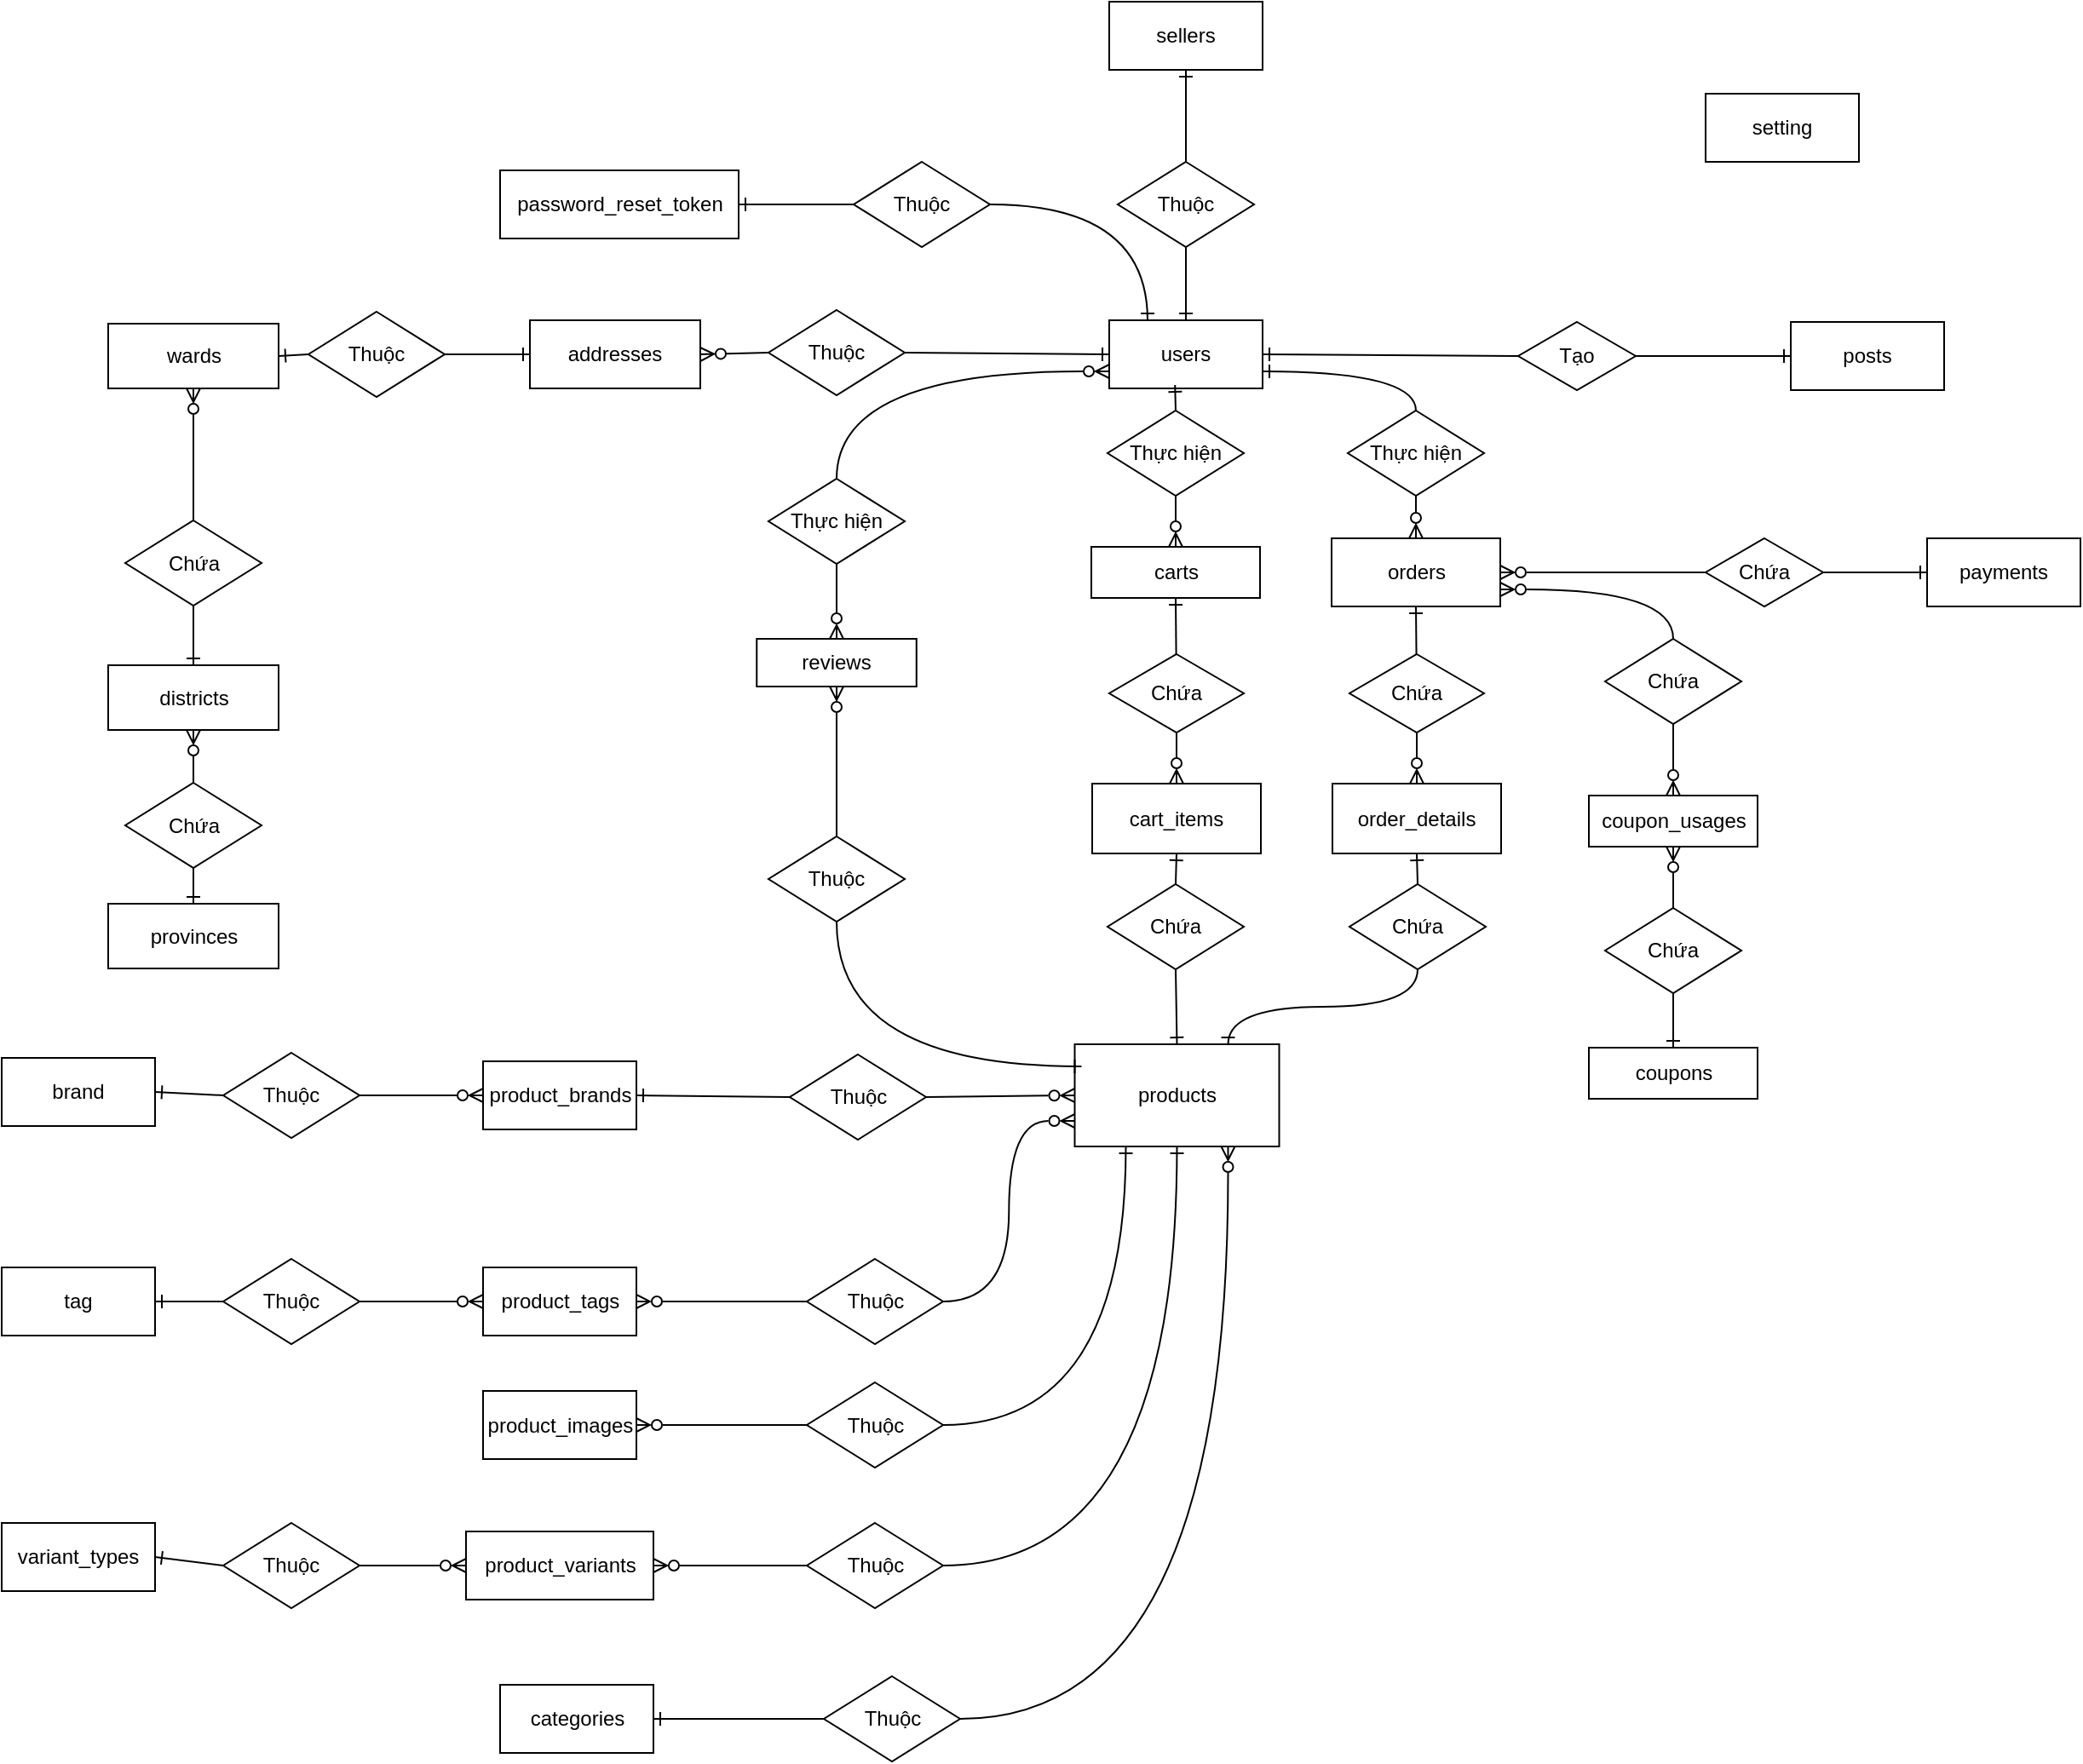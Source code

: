 <mxfile version="21.6.8" type="device">
  <diagram name="Page-1" id="sMv2Bv-ZdCcoCGWd_OTI">
    <mxGraphModel dx="3440" dy="2635" grid="1" gridSize="10" guides="1" tooltips="1" connect="1" arrows="1" fold="1" page="1" pageScale="1" pageWidth="850" pageHeight="1100" math="0" shadow="0">
      <root>
        <mxCell id="0" />
        <mxCell id="1" parent="0" />
        <mxCell id="HWGc2xB6uQ4n-9cyTONL-1" value="addresses" style="rounded=0;whiteSpace=wrap;html=1;" vertex="1" parent="1">
          <mxGeometry x="-460" y="-363" width="100" height="40" as="geometry" />
        </mxCell>
        <mxCell id="HWGc2xB6uQ4n-9cyTONL-2" value="users" style="rounded=0;whiteSpace=wrap;html=1;" vertex="1" parent="1">
          <mxGeometry x="-120" y="-363" width="90" height="40" as="geometry" />
        </mxCell>
        <mxCell id="HWGc2xB6uQ4n-9cyTONL-3" value="wards" style="rounded=0;whiteSpace=wrap;html=1;" vertex="1" parent="1">
          <mxGeometry x="-707.5" y="-361" width="100" height="38" as="geometry" />
        </mxCell>
        <mxCell id="HWGc2xB6uQ4n-9cyTONL-4" value="Thuộc" style="rhombus;whiteSpace=wrap;html=1;" vertex="1" parent="1">
          <mxGeometry x="-320" y="-369" width="80" height="50" as="geometry" />
        </mxCell>
        <mxCell id="HWGc2xB6uQ4n-9cyTONL-5" value="" style="fontSize=12;html=1;endArrow=none;rounded=0;exitX=0;exitY=0.5;exitDx=0;exitDy=0;entryX=1;entryY=0.5;entryDx=0;entryDy=0;endFill=0;startArrow=ERone;startFill=0;" edge="1" parent="1" source="HWGc2xB6uQ4n-9cyTONL-2" target="HWGc2xB6uQ4n-9cyTONL-4">
          <mxGeometry width="100" height="100" relative="1" as="geometry">
            <mxPoint x="-150" y="-410.0" as="sourcePoint" />
            <mxPoint x="-220" y="-410.0" as="targetPoint" />
          </mxGeometry>
        </mxCell>
        <mxCell id="HWGc2xB6uQ4n-9cyTONL-6" value="" style="fontSize=12;html=1;endArrow=none;rounded=0;exitX=1;exitY=0.5;exitDx=0;exitDy=0;entryX=0;entryY=0.5;entryDx=0;entryDy=0;endFill=0;startArrow=ERzeroToMany;startFill=0;" edge="1" parent="1" source="HWGc2xB6uQ4n-9cyTONL-1" target="HWGc2xB6uQ4n-9cyTONL-4">
          <mxGeometry width="100" height="100" relative="1" as="geometry">
            <mxPoint x="-320" y="-300" as="sourcePoint" />
            <mxPoint x="-440" y="-300" as="targetPoint" />
          </mxGeometry>
        </mxCell>
        <mxCell id="HWGc2xB6uQ4n-9cyTONL-7" value="Thuộc" style="rhombus;whiteSpace=wrap;html=1;" vertex="1" parent="1">
          <mxGeometry x="-590" y="-368" width="80" height="50" as="geometry" />
        </mxCell>
        <mxCell id="HWGc2xB6uQ4n-9cyTONL-8" value="" style="fontSize=12;html=1;endArrow=none;rounded=0;exitX=0;exitY=0.5;exitDx=0;exitDy=0;entryX=1;entryY=0.5;entryDx=0;entryDy=0;endFill=0;startArrow=ERone;startFill=0;" edge="1" parent="1" source="HWGc2xB6uQ4n-9cyTONL-1" target="HWGc2xB6uQ4n-9cyTONL-7">
          <mxGeometry width="100" height="100" relative="1" as="geometry">
            <mxPoint x="-520" y="-430" as="sourcePoint" />
            <mxPoint x="-640" y="-430" as="targetPoint" />
          </mxGeometry>
        </mxCell>
        <mxCell id="HWGc2xB6uQ4n-9cyTONL-9" value="" style="fontSize=12;html=1;endArrow=none;rounded=0;exitX=1;exitY=0.5;exitDx=0;exitDy=0;entryX=0;entryY=0.5;entryDx=0;entryDy=0;endFill=0;startArrow=ERone;startFill=0;" edge="1" parent="1" source="HWGc2xB6uQ4n-9cyTONL-3" target="HWGc2xB6uQ4n-9cyTONL-7">
          <mxGeometry width="100" height="100" relative="1" as="geometry">
            <mxPoint x="-645" y="-420.61" as="sourcePoint" />
            <mxPoint x="-695" y="-420.61" as="targetPoint" />
          </mxGeometry>
        </mxCell>
        <mxCell id="HWGc2xB6uQ4n-9cyTONL-10" value="sellers" style="rounded=0;whiteSpace=wrap;html=1;" vertex="1" parent="1">
          <mxGeometry x="-120" y="-550" width="90" height="40" as="geometry" />
        </mxCell>
        <mxCell id="HWGc2xB6uQ4n-9cyTONL-11" value="Thuộc" style="rhombus;whiteSpace=wrap;html=1;" vertex="1" parent="1">
          <mxGeometry x="-115" y="-456" width="80" height="50" as="geometry" />
        </mxCell>
        <mxCell id="HWGc2xB6uQ4n-9cyTONL-12" value="" style="fontSize=12;html=1;endArrow=none;rounded=0;exitX=0.5;exitY=0;exitDx=0;exitDy=0;entryX=0.5;entryY=1;entryDx=0;entryDy=0;endFill=0;startArrow=ERone;startFill=0;" edge="1" parent="1" source="HWGc2xB6uQ4n-9cyTONL-2" target="HWGc2xB6uQ4n-9cyTONL-11">
          <mxGeometry width="100" height="100" relative="1" as="geometry">
            <mxPoint x="170" y="-465" as="sourcePoint" />
            <mxPoint x="50" y="-465" as="targetPoint" />
            <Array as="points">
              <mxPoint x="-75" y="-400" />
            </Array>
          </mxGeometry>
        </mxCell>
        <mxCell id="HWGc2xB6uQ4n-9cyTONL-13" value="" style="fontSize=12;html=1;endArrow=none;rounded=0;exitX=0.5;exitY=1;exitDx=0;exitDy=0;entryX=0.5;entryY=0;entryDx=0;entryDy=0;endFill=0;startArrow=ERone;startFill=0;" edge="1" parent="1" source="HWGc2xB6uQ4n-9cyTONL-10" target="HWGc2xB6uQ4n-9cyTONL-11">
          <mxGeometry width="100" height="100" relative="1" as="geometry">
            <mxPoint x="60" y="-470" as="sourcePoint" />
            <mxPoint x="60" y="-540" as="targetPoint" />
            <Array as="points" />
          </mxGeometry>
        </mxCell>
        <mxCell id="HWGc2xB6uQ4n-9cyTONL-14" value="reviews" style="rounded=0;whiteSpace=wrap;html=1;" vertex="1" parent="1">
          <mxGeometry x="-326.87" y="-176" width="93.75" height="28" as="geometry" />
        </mxCell>
        <mxCell id="HWGc2xB6uQ4n-9cyTONL-15" value="products" style="rounded=0;whiteSpace=wrap;html=1;" vertex="1" parent="1">
          <mxGeometry x="-140.25" y="62" width="120" height="60" as="geometry" />
        </mxCell>
        <mxCell id="HWGc2xB6uQ4n-9cyTONL-16" value="product_brands" style="rounded=0;whiteSpace=wrap;html=1;" vertex="1" parent="1">
          <mxGeometry x="-487.5" y="72" width="90" height="40" as="geometry" />
        </mxCell>
        <mxCell id="HWGc2xB6uQ4n-9cyTONL-17" value="districts" style="rounded=0;whiteSpace=wrap;html=1;" vertex="1" parent="1">
          <mxGeometry x="-707.5" y="-160.5" width="100" height="38" as="geometry" />
        </mxCell>
        <mxCell id="HWGc2xB6uQ4n-9cyTONL-18" value="Chứa" style="rhombus;whiteSpace=wrap;html=1;" vertex="1" parent="1">
          <mxGeometry x="-697.5" y="-245.5" width="80" height="50" as="geometry" />
        </mxCell>
        <mxCell id="HWGc2xB6uQ4n-9cyTONL-19" value="" style="fontSize=12;html=1;endArrow=none;rounded=0;exitX=0.5;exitY=0;exitDx=0;exitDy=0;entryX=0.5;entryY=1;entryDx=0;entryDy=0;endFill=0;startArrow=ERone;startFill=0;" edge="1" parent="1" source="HWGc2xB6uQ4n-9cyTONL-17" target="HWGc2xB6uQ4n-9cyTONL-18">
          <mxGeometry width="100" height="100" relative="1" as="geometry">
            <mxPoint x="-1167.5" y="-275.5" as="sourcePoint" />
            <mxPoint x="-1127.5" y="-274.5" as="targetPoint" />
          </mxGeometry>
        </mxCell>
        <mxCell id="HWGc2xB6uQ4n-9cyTONL-20" value="" style="fontSize=12;html=1;endArrow=none;rounded=0;exitX=0.5;exitY=1;exitDx=0;exitDy=0;entryX=0.5;entryY=0;entryDx=0;entryDy=0;endFill=0;startArrow=ERzeroToMany;startFill=0;" edge="1" parent="1" source="HWGc2xB6uQ4n-9cyTONL-3" target="HWGc2xB6uQ4n-9cyTONL-18">
          <mxGeometry width="100" height="100" relative="1" as="geometry">
            <mxPoint x="-667.5" y="-267.5" as="sourcePoint" />
            <mxPoint x="-967.5" y="-445.5" as="targetPoint" />
          </mxGeometry>
        </mxCell>
        <mxCell id="HWGc2xB6uQ4n-9cyTONL-21" value="provinces" style="rounded=0;whiteSpace=wrap;html=1;" vertex="1" parent="1">
          <mxGeometry x="-707.5" y="-20.5" width="100" height="38" as="geometry" />
        </mxCell>
        <mxCell id="HWGc2xB6uQ4n-9cyTONL-22" value="Chứa" style="rhombus;whiteSpace=wrap;html=1;" vertex="1" parent="1">
          <mxGeometry x="-697.5" y="-91.5" width="80" height="50" as="geometry" />
        </mxCell>
        <mxCell id="HWGc2xB6uQ4n-9cyTONL-23" value="" style="fontSize=12;html=1;endArrow=none;rounded=0;exitX=0.5;exitY=0;exitDx=0;exitDy=0;entryX=0.5;entryY=1;entryDx=0;entryDy=0;endFill=0;startArrow=ERone;startFill=0;" edge="1" parent="1" source="HWGc2xB6uQ4n-9cyTONL-21" target="HWGc2xB6uQ4n-9cyTONL-22">
          <mxGeometry width="100" height="100" relative="1" as="geometry">
            <mxPoint x="-1447.5" y="-276.5" as="sourcePoint" />
            <mxPoint x="-1407.5" y="-275.5" as="targetPoint" />
          </mxGeometry>
        </mxCell>
        <mxCell id="HWGc2xB6uQ4n-9cyTONL-24" value="" style="fontSize=12;html=1;endArrow=none;rounded=0;exitX=0.5;exitY=1;exitDx=0;exitDy=0;entryX=0.5;entryY=0;entryDx=0;entryDy=0;endFill=0;startArrow=ERzeroToMany;startFill=0;" edge="1" parent="1" source="HWGc2xB6uQ4n-9cyTONL-17" target="HWGc2xB6uQ4n-9cyTONL-22">
          <mxGeometry width="100" height="100" relative="1" as="geometry">
            <mxPoint x="-1297.5" y="-310.78" as="sourcePoint" />
            <mxPoint x="-1357.5" y="-310.78" as="targetPoint" />
          </mxGeometry>
        </mxCell>
        <mxCell id="HWGc2xB6uQ4n-9cyTONL-25" value="product_tags" style="rounded=0;whiteSpace=wrap;html=1;" vertex="1" parent="1">
          <mxGeometry x="-487.5" y="193" width="90" height="40" as="geometry" />
        </mxCell>
        <mxCell id="HWGc2xB6uQ4n-9cyTONL-26" value="Thuộc" style="rhombus;whiteSpace=wrap;html=1;" vertex="1" parent="1">
          <mxGeometry x="-307.5" y="68" width="80" height="50" as="geometry" />
        </mxCell>
        <mxCell id="HWGc2xB6uQ4n-9cyTONL-27" value="" style="fontSize=12;html=1;endArrow=none;rounded=0;exitX=0;exitY=0.5;exitDx=0;exitDy=0;entryX=1;entryY=0.5;entryDx=0;entryDy=0;endFill=0;startArrow=ERzeroToMany;startFill=0;" edge="1" parent="1" source="HWGc2xB6uQ4n-9cyTONL-15" target="HWGc2xB6uQ4n-9cyTONL-26">
          <mxGeometry width="100" height="100" relative="1" as="geometry">
            <mxPoint x="-327.5" y="-27" as="sourcePoint" />
            <mxPoint x="-167.5" y="-27" as="targetPoint" />
          </mxGeometry>
        </mxCell>
        <mxCell id="HWGc2xB6uQ4n-9cyTONL-28" value="" style="fontSize=12;html=1;endArrow=none;rounded=0;exitX=1;exitY=0.5;exitDx=0;exitDy=0;entryX=0;entryY=0.5;entryDx=0;entryDy=0;endFill=0;startArrow=ERone;startFill=0;" edge="1" parent="1" source="HWGc2xB6uQ4n-9cyTONL-16" target="HWGc2xB6uQ4n-9cyTONL-26">
          <mxGeometry width="100" height="100" relative="1" as="geometry">
            <mxPoint x="-287.5" y="-17" as="sourcePoint" />
            <mxPoint x="-407.5" y="-17" as="targetPoint" />
          </mxGeometry>
        </mxCell>
        <mxCell id="HWGc2xB6uQ4n-9cyTONL-29" value="Thuộc" style="rhombus;whiteSpace=wrap;html=1;" vertex="1" parent="1">
          <mxGeometry x="-297.5" y="188" width="80" height="50" as="geometry" />
        </mxCell>
        <mxCell id="HWGc2xB6uQ4n-9cyTONL-30" value="" style="fontSize=12;html=1;endArrow=none;rounded=0;exitX=1;exitY=0.5;exitDx=0;exitDy=0;endFill=0;startArrow=ERzeroToMany;startFill=0;entryX=0;entryY=0.5;entryDx=0;entryDy=0;" edge="1" parent="1" source="HWGc2xB6uQ4n-9cyTONL-25" target="HWGc2xB6uQ4n-9cyTONL-29">
          <mxGeometry width="100" height="100" relative="1" as="geometry">
            <mxPoint x="-127.5" y="193" as="sourcePoint" />
            <mxPoint x="-307.5" y="213" as="targetPoint" />
          </mxGeometry>
        </mxCell>
        <mxCell id="HWGc2xB6uQ4n-9cyTONL-31" value="product_images" style="rounded=0;whiteSpace=wrap;html=1;" vertex="1" parent="1">
          <mxGeometry x="-487.5" y="265.5" width="90" height="40" as="geometry" />
        </mxCell>
        <mxCell id="HWGc2xB6uQ4n-9cyTONL-32" value="Thuộc" style="rhombus;whiteSpace=wrap;html=1;" vertex="1" parent="1">
          <mxGeometry x="-297.5" y="260.5" width="80" height="50" as="geometry" />
        </mxCell>
        <mxCell id="HWGc2xB6uQ4n-9cyTONL-33" value="" style="fontSize=12;html=1;endArrow=none;rounded=0;exitX=1;exitY=0.5;exitDx=0;exitDy=0;endFill=0;startArrow=ERzeroToMany;startFill=0;entryX=0;entryY=0.5;entryDx=0;entryDy=0;" edge="1" parent="1" source="HWGc2xB6uQ4n-9cyTONL-31" target="HWGc2xB6uQ4n-9cyTONL-32">
          <mxGeometry width="100" height="100" relative="1" as="geometry">
            <mxPoint x="-127.5" y="265.5" as="sourcePoint" />
            <mxPoint x="-307.5" y="285.5" as="targetPoint" />
          </mxGeometry>
        </mxCell>
        <mxCell id="HWGc2xB6uQ4n-9cyTONL-34" value="" style="fontSize=12;html=1;endArrow=none;rounded=0;exitX=0.25;exitY=1;exitDx=0;exitDy=0;entryX=1;entryY=0.5;entryDx=0;entryDy=0;endFill=0;startArrow=ERone;startFill=0;edgeStyle=orthogonalEdgeStyle;curved=1;" edge="1" parent="1" source="HWGc2xB6uQ4n-9cyTONL-15" target="HWGc2xB6uQ4n-9cyTONL-32">
          <mxGeometry width="100" height="100" relative="1" as="geometry">
            <mxPoint x="-37.5" y="243" as="sourcePoint" />
            <mxPoint x="-157.5" y="243" as="targetPoint" />
          </mxGeometry>
        </mxCell>
        <mxCell id="HWGc2xB6uQ4n-9cyTONL-35" value="brand" style="rounded=0;whiteSpace=wrap;html=1;" vertex="1" parent="1">
          <mxGeometry x="-770" y="70" width="90" height="40" as="geometry" />
        </mxCell>
        <mxCell id="HWGc2xB6uQ4n-9cyTONL-36" value="Thuộc" style="rhombus;whiteSpace=wrap;html=1;" vertex="1" parent="1">
          <mxGeometry x="-640" y="67" width="80" height="50" as="geometry" />
        </mxCell>
        <mxCell id="HWGc2xB6uQ4n-9cyTONL-37" value="" style="fontSize=12;html=1;endArrow=none;rounded=0;exitX=1;exitY=0.5;exitDx=0;exitDy=0;entryX=0;entryY=0.5;entryDx=0;entryDy=0;endFill=0;startArrow=ERone;startFill=0;" edge="1" parent="1" source="HWGc2xB6uQ4n-9cyTONL-35" target="HWGc2xB6uQ4n-9cyTONL-36">
          <mxGeometry width="100" height="100" relative="1" as="geometry">
            <mxPoint x="-737.5" y="-12" as="sourcePoint" />
            <mxPoint x="-857.5" y="-12" as="targetPoint" />
          </mxGeometry>
        </mxCell>
        <mxCell id="HWGc2xB6uQ4n-9cyTONL-38" value="" style="fontSize=12;html=1;endArrow=none;rounded=0;exitX=0;exitY=0.5;exitDx=0;exitDy=0;entryX=1;entryY=0.5;entryDx=0;entryDy=0;endFill=0;startArrow=ERzeroToMany;startFill=0;" edge="1" parent="1" source="HWGc2xB6uQ4n-9cyTONL-16" target="HWGc2xB6uQ4n-9cyTONL-36">
          <mxGeometry width="100" height="100" relative="1" as="geometry">
            <mxPoint x="-687.5" y="-27" as="sourcePoint" />
            <mxPoint x="-527.5" y="-27" as="targetPoint" />
          </mxGeometry>
        </mxCell>
        <mxCell id="HWGc2xB6uQ4n-9cyTONL-39" value="tag" style="rounded=0;whiteSpace=wrap;html=1;" vertex="1" parent="1">
          <mxGeometry x="-770" y="193" width="90" height="40" as="geometry" />
        </mxCell>
        <mxCell id="HWGc2xB6uQ4n-9cyTONL-40" value="Thuộc" style="rhombus;whiteSpace=wrap;html=1;" vertex="1" parent="1">
          <mxGeometry x="-640" y="188" width="80" height="50" as="geometry" />
        </mxCell>
        <mxCell id="HWGc2xB6uQ4n-9cyTONL-41" value="" style="fontSize=12;html=1;endArrow=none;rounded=0;exitX=1;exitY=0.5;exitDx=0;exitDy=0;entryX=0;entryY=0.5;entryDx=0;entryDy=0;endFill=0;startArrow=ERone;startFill=0;" edge="1" parent="1" source="HWGc2xB6uQ4n-9cyTONL-39" target="HWGc2xB6uQ4n-9cyTONL-40">
          <mxGeometry width="100" height="100" relative="1" as="geometry">
            <mxPoint x="-747.5" y="109" as="sourcePoint" />
            <mxPoint x="-867.5" y="109" as="targetPoint" />
          </mxGeometry>
        </mxCell>
        <mxCell id="HWGc2xB6uQ4n-9cyTONL-42" value="" style="fontSize=12;html=1;endArrow=none;rounded=0;exitX=0;exitY=0.5;exitDx=0;exitDy=0;entryX=1;entryY=0.5;entryDx=0;entryDy=0;endFill=0;startArrow=ERzeroToMany;startFill=0;" edge="1" parent="1" source="HWGc2xB6uQ4n-9cyTONL-25" target="HWGc2xB6uQ4n-9cyTONL-40">
          <mxGeometry width="100" height="100" relative="1" as="geometry">
            <mxPoint x="-497.5" y="213" as="sourcePoint" />
            <mxPoint x="-537.5" y="94" as="targetPoint" />
          </mxGeometry>
        </mxCell>
        <mxCell id="HWGc2xB6uQ4n-9cyTONL-43" value="product_variants" style="rounded=0;whiteSpace=wrap;html=1;" vertex="1" parent="1">
          <mxGeometry x="-497.5" y="348" width="110" height="40" as="geometry" />
        </mxCell>
        <mxCell id="HWGc2xB6uQ4n-9cyTONL-44" value="Thuộc" style="rhombus;whiteSpace=wrap;html=1;" vertex="1" parent="1">
          <mxGeometry x="-297.5" y="343" width="80" height="50" as="geometry" />
        </mxCell>
        <mxCell id="HWGc2xB6uQ4n-9cyTONL-45" value="" style="fontSize=12;html=1;endArrow=none;rounded=0;exitX=1;exitY=0.5;exitDx=0;exitDy=0;endFill=0;startArrow=ERzeroToMany;startFill=0;entryX=0;entryY=0.5;entryDx=0;entryDy=0;" edge="1" parent="1" source="HWGc2xB6uQ4n-9cyTONL-43" target="HWGc2xB6uQ4n-9cyTONL-44">
          <mxGeometry width="100" height="100" relative="1" as="geometry">
            <mxPoint x="-127.5" y="348" as="sourcePoint" />
            <mxPoint x="-307.5" y="368" as="targetPoint" />
          </mxGeometry>
        </mxCell>
        <mxCell id="HWGc2xB6uQ4n-9cyTONL-46" value="" style="fontSize=12;html=1;endArrow=none;rounded=0;exitX=0.5;exitY=1;exitDx=0;exitDy=0;entryX=1;entryY=0.5;entryDx=0;entryDy=0;endFill=0;startArrow=ERone;startFill=0;edgeStyle=orthogonalEdgeStyle;curved=1;" edge="1" parent="1" source="HWGc2xB6uQ4n-9cyTONL-15" target="HWGc2xB6uQ4n-9cyTONL-44">
          <mxGeometry width="100" height="100" relative="1" as="geometry">
            <mxPoint x="-29.5" y="188" as="sourcePoint" />
            <mxPoint x="-187.5" y="361" as="targetPoint" />
          </mxGeometry>
        </mxCell>
        <mxCell id="HWGc2xB6uQ4n-9cyTONL-47" value="variant_types" style="rounded=0;whiteSpace=wrap;html=1;" vertex="1" parent="1">
          <mxGeometry x="-770" y="343" width="90" height="40" as="geometry" />
        </mxCell>
        <mxCell id="HWGc2xB6uQ4n-9cyTONL-48" value="" style="fontSize=12;html=1;endArrow=none;rounded=0;exitX=1;exitY=0.5;exitDx=0;exitDy=0;entryX=0;entryY=0.5;entryDx=0;entryDy=0;endFill=0;startArrow=ERone;startFill=0;" edge="1" parent="1" source="HWGc2xB6uQ4n-9cyTONL-47" target="HWGc2xB6uQ4n-9cyTONL-50">
          <mxGeometry width="100" height="100" relative="1" as="geometry">
            <mxPoint x="-797.5" y="274" as="sourcePoint" />
            <mxPoint x="-917.5" y="274" as="targetPoint" />
          </mxGeometry>
        </mxCell>
        <mxCell id="HWGc2xB6uQ4n-9cyTONL-49" value="" style="fontSize=12;html=1;endArrow=none;rounded=0;exitX=0;exitY=0.5;exitDx=0;exitDy=0;entryX=1;entryY=0.5;entryDx=0;entryDy=0;endFill=0;startArrow=ERzeroToMany;startFill=0;" edge="1" parent="1" source="HWGc2xB6uQ4n-9cyTONL-43" target="HWGc2xB6uQ4n-9cyTONL-50">
          <mxGeometry width="100" height="100" relative="1" as="geometry">
            <mxPoint x="-537.5" y="378" as="sourcePoint" />
            <mxPoint x="-587.5" y="259" as="targetPoint" />
          </mxGeometry>
        </mxCell>
        <mxCell id="HWGc2xB6uQ4n-9cyTONL-50" value="Thuộc" style="rhombus;whiteSpace=wrap;html=1;" vertex="1" parent="1">
          <mxGeometry x="-640" y="343" width="80" height="50" as="geometry" />
        </mxCell>
        <mxCell id="HWGc2xB6uQ4n-9cyTONL-51" value="" style="fontSize=12;html=1;endArrow=none;rounded=0;exitX=0;exitY=0.75;exitDx=0;exitDy=0;entryX=1;entryY=0.5;entryDx=0;entryDy=0;endFill=0;startArrow=ERzeroToMany;startFill=0;edgeStyle=orthogonalEdgeStyle;curved=1;" edge="1" parent="1" source="HWGc2xB6uQ4n-9cyTONL-15" target="HWGc2xB6uQ4n-9cyTONL-29">
          <mxGeometry width="100" height="100" relative="1" as="geometry">
            <mxPoint x="-107.5" y="183" as="sourcePoint" />
            <mxPoint x="-207.5" y="183" as="targetPoint" />
          </mxGeometry>
        </mxCell>
        <mxCell id="HWGc2xB6uQ4n-9cyTONL-52" value="categories" style="rounded=0;whiteSpace=wrap;html=1;" vertex="1" parent="1">
          <mxGeometry x="-477.5" y="438" width="90" height="40" as="geometry" />
        </mxCell>
        <mxCell id="HWGc2xB6uQ4n-9cyTONL-53" value="Thuộc" style="rhombus;whiteSpace=wrap;html=1;" vertex="1" parent="1">
          <mxGeometry x="-287.5" y="433" width="80" height="50" as="geometry" />
        </mxCell>
        <mxCell id="HWGc2xB6uQ4n-9cyTONL-54" value="" style="fontSize=12;html=1;endArrow=none;rounded=0;exitX=1;exitY=0.5;exitDx=0;exitDy=0;endFill=0;startArrow=ERone;startFill=0;entryX=0;entryY=0.5;entryDx=0;entryDy=0;" edge="1" parent="1" source="HWGc2xB6uQ4n-9cyTONL-52" target="HWGc2xB6uQ4n-9cyTONL-53">
          <mxGeometry width="100" height="100" relative="1" as="geometry">
            <mxPoint x="-117.5" y="438" as="sourcePoint" />
            <mxPoint x="-297.5" y="458" as="targetPoint" />
          </mxGeometry>
        </mxCell>
        <mxCell id="HWGc2xB6uQ4n-9cyTONL-55" value="" style="fontSize=12;html=1;endArrow=none;rounded=0;exitX=0.75;exitY=1;exitDx=0;exitDy=0;entryX=1;entryY=0.5;entryDx=0;entryDy=0;endFill=0;startArrow=ERzeroToMany;startFill=0;edgeStyle=orthogonalEdgeStyle;curved=1;" edge="1" parent="1" source="HWGc2xB6uQ4n-9cyTONL-15" target="HWGc2xB6uQ4n-9cyTONL-53">
          <mxGeometry width="100" height="100" relative="1" as="geometry">
            <mxPoint x="-47.5" y="183" as="sourcePoint" />
            <mxPoint x="-197.5" y="429" as="targetPoint" />
          </mxGeometry>
        </mxCell>
        <mxCell id="HWGc2xB6uQ4n-9cyTONL-56" value="carts" style="rounded=0;whiteSpace=wrap;html=1;" vertex="1" parent="1">
          <mxGeometry x="-130.5" y="-230" width="99" height="30" as="geometry" />
        </mxCell>
        <mxCell id="HWGc2xB6uQ4n-9cyTONL-57" value="Thực hiện" style="rhombus;whiteSpace=wrap;html=1;" vertex="1" parent="1">
          <mxGeometry x="-320" y="-270" width="80" height="50" as="geometry" />
        </mxCell>
        <mxCell id="HWGc2xB6uQ4n-9cyTONL-58" value="Thuộc" style="rhombus;whiteSpace=wrap;html=1;" vertex="1" parent="1">
          <mxGeometry x="-320" y="-60" width="80" height="50" as="geometry" />
        </mxCell>
        <mxCell id="HWGc2xB6uQ4n-9cyTONL-59" value="" style="fontSize=12;html=1;endArrow=none;rounded=0;exitX=0;exitY=0.75;exitDx=0;exitDy=0;entryX=0.5;entryY=0;entryDx=0;entryDy=0;endFill=0;startArrow=ERzeroToMany;startFill=0;edgeStyle=orthogonalEdgeStyle;curved=1;" edge="1" parent="1" source="HWGc2xB6uQ4n-9cyTONL-2" target="HWGc2xB6uQ4n-9cyTONL-57">
          <mxGeometry width="100" height="100" relative="1" as="geometry">
            <mxPoint x="-300" y="-220" as="sourcePoint" />
            <mxPoint x="-140" y="-220" as="targetPoint" />
          </mxGeometry>
        </mxCell>
        <mxCell id="HWGc2xB6uQ4n-9cyTONL-60" value="" style="fontSize=12;html=1;endArrow=none;rounded=0;exitX=0.5;exitY=0;exitDx=0;exitDy=0;entryX=0.5;entryY=1;entryDx=0;entryDy=0;endFill=0;startArrow=ERzeroToMany;startFill=0;edgeStyle=orthogonalEdgeStyle;curved=1;" edge="1" parent="1" source="HWGc2xB6uQ4n-9cyTONL-14" target="HWGc2xB6uQ4n-9cyTONL-57">
          <mxGeometry width="100" height="100" relative="1" as="geometry">
            <mxPoint x="-280" y="-220" as="sourcePoint" />
            <mxPoint x="-120" y="-220" as="targetPoint" />
          </mxGeometry>
        </mxCell>
        <mxCell id="HWGc2xB6uQ4n-9cyTONL-61" value="" style="fontSize=12;html=1;endArrow=none;rounded=0;exitX=0.5;exitY=1;exitDx=0;exitDy=0;entryX=0.5;entryY=0;entryDx=0;entryDy=0;endFill=0;startArrow=ERzeroToMany;startFill=0;edgeStyle=orthogonalEdgeStyle;curved=1;" edge="1" parent="1" source="HWGc2xB6uQ4n-9cyTONL-14" target="HWGc2xB6uQ4n-9cyTONL-58">
          <mxGeometry width="100" height="100" relative="1" as="geometry">
            <mxPoint x="80" y="-100" as="sourcePoint" />
            <mxPoint x="240" y="-100" as="targetPoint" />
          </mxGeometry>
        </mxCell>
        <mxCell id="HWGc2xB6uQ4n-9cyTONL-62" value="" style="fontSize=12;html=1;endArrow=none;rounded=0;exitX=0.167;exitY=0.021;exitDx=0;exitDy=0;entryX=0.5;entryY=1;entryDx=0;entryDy=0;endFill=0;startArrow=ERone;startFill=0;exitPerimeter=0;edgeStyle=orthogonalEdgeStyle;curved=1;" edge="1" parent="1" target="HWGc2xB6uQ4n-9cyTONL-58">
          <mxGeometry width="100" height="100" relative="1" as="geometry">
            <mxPoint x="-136.25" y="74.95" as="sourcePoint" />
            <mxPoint x="-282.54" y="4.69" as="targetPoint" />
          </mxGeometry>
        </mxCell>
        <mxCell id="HWGc2xB6uQ4n-9cyTONL-63" value="Thực hiện" style="rhombus;whiteSpace=wrap;html=1;" vertex="1" parent="1">
          <mxGeometry x="-121" y="-310" width="80" height="50" as="geometry" />
        </mxCell>
        <mxCell id="HWGc2xB6uQ4n-9cyTONL-64" value="" style="fontSize=12;html=1;endArrow=none;rounded=0;entryX=0.5;entryY=1;entryDx=0;entryDy=0;endFill=0;startArrow=ERzeroToMany;startFill=0;exitX=0.5;exitY=0;exitDx=0;exitDy=0;" edge="1" parent="1" source="HWGc2xB6uQ4n-9cyTONL-56" target="HWGc2xB6uQ4n-9cyTONL-63">
          <mxGeometry width="100" height="100" relative="1" as="geometry">
            <mxPoint x="-50" y="-220" as="sourcePoint" />
            <mxPoint x="390" y="-250" as="targetPoint" />
          </mxGeometry>
        </mxCell>
        <mxCell id="HWGc2xB6uQ4n-9cyTONL-65" value="" style="fontSize=12;html=1;endArrow=none;rounded=0;exitX=0.429;exitY=0.95;exitDx=0;exitDy=0;entryX=0.5;entryY=0;entryDx=0;entryDy=0;endFill=0;startArrow=ERone;startFill=0;exitPerimeter=0;" edge="1" parent="1" source="HWGc2xB6uQ4n-9cyTONL-2" target="HWGc2xB6uQ4n-9cyTONL-63">
          <mxGeometry width="100" height="100" relative="1" as="geometry">
            <mxPoint x="200" y="-310" as="sourcePoint" />
            <mxPoint x="80" y="-310" as="targetPoint" />
          </mxGeometry>
        </mxCell>
        <mxCell id="HWGc2xB6uQ4n-9cyTONL-66" value="cart_items" style="rounded=0;whiteSpace=wrap;html=1;" vertex="1" parent="1">
          <mxGeometry x="-130" y="-91" width="99" height="41" as="geometry" />
        </mxCell>
        <mxCell id="HWGc2xB6uQ4n-9cyTONL-67" value="Chứa" style="rhombus;whiteSpace=wrap;html=1;" vertex="1" parent="1">
          <mxGeometry x="-120" y="-167" width="79" height="46" as="geometry" />
        </mxCell>
        <mxCell id="HWGc2xB6uQ4n-9cyTONL-68" value="" style="fontSize=12;html=1;endArrow=none;rounded=0;entryX=0.5;entryY=1;entryDx=0;entryDy=0;endFill=0;startArrow=ERzeroToMany;startFill=0;exitX=0.5;exitY=0;exitDx=0;exitDy=0;" edge="1" parent="1" source="HWGc2xB6uQ4n-9cyTONL-66" target="HWGc2xB6uQ4n-9cyTONL-67">
          <mxGeometry width="100" height="100" relative="1" as="geometry">
            <mxPoint x="-59" y="-61" as="sourcePoint" />
            <mxPoint x="381" y="-91" as="targetPoint" />
          </mxGeometry>
        </mxCell>
        <mxCell id="HWGc2xB6uQ4n-9cyTONL-69" value="Chứa" style="rhombus;whiteSpace=wrap;html=1;" vertex="1" parent="1">
          <mxGeometry x="-121" y="-32" width="80" height="50" as="geometry" />
        </mxCell>
        <mxCell id="HWGc2xB6uQ4n-9cyTONL-70" value="" style="fontSize=12;html=1;endArrow=none;rounded=0;exitX=0.5;exitY=1;exitDx=0;exitDy=0;endFill=0;startArrow=ERone;startFill=0;" edge="1" parent="1" source="HWGc2xB6uQ4n-9cyTONL-56" target="HWGc2xB6uQ4n-9cyTONL-67">
          <mxGeometry width="100" height="100" relative="1" as="geometry">
            <mxPoint x="190" y="-190" as="sourcePoint" />
            <mxPoint x="70" y="-190" as="targetPoint" />
          </mxGeometry>
        </mxCell>
        <mxCell id="HWGc2xB6uQ4n-9cyTONL-71" value="" style="fontSize=12;html=1;endArrow=none;rounded=0;exitX=0.5;exitY=1;exitDx=0;exitDy=0;endFill=0;startArrow=ERone;startFill=0;entryX=0.5;entryY=0;entryDx=0;entryDy=0;" edge="1" parent="1" source="HWGc2xB6uQ4n-9cyTONL-66" target="HWGc2xB6uQ4n-9cyTONL-69">
          <mxGeometry width="100" height="100" relative="1" as="geometry">
            <mxPoint x="50" y="-156" as="sourcePoint" />
            <mxPoint x="50" y="-123" as="targetPoint" />
          </mxGeometry>
        </mxCell>
        <mxCell id="HWGc2xB6uQ4n-9cyTONL-72" value="" style="fontSize=12;html=1;endArrow=none;rounded=0;exitX=0.5;exitY=0;exitDx=0;exitDy=0;endFill=0;startArrow=ERone;startFill=0;entryX=0.5;entryY=1;entryDx=0;entryDy=0;" edge="1" parent="1" source="HWGc2xB6uQ4n-9cyTONL-15" target="HWGc2xB6uQ4n-9cyTONL-69">
          <mxGeometry width="100" height="100" relative="1" as="geometry">
            <mxPoint x="31" y="-32" as="sourcePoint" />
            <mxPoint x="30" y="-14" as="targetPoint" />
          </mxGeometry>
        </mxCell>
        <mxCell id="HWGc2xB6uQ4n-9cyTONL-73" value="Thực hiện" style="rhombus;whiteSpace=wrap;html=1;" vertex="1" parent="1">
          <mxGeometry x="20" y="-310" width="80" height="50" as="geometry" />
        </mxCell>
        <mxCell id="HWGc2xB6uQ4n-9cyTONL-74" value="" style="fontSize=12;html=1;endArrow=none;rounded=0;entryX=0.5;entryY=1;entryDx=0;entryDy=0;endFill=0;startArrow=ERzeroToMany;startFill=0;exitX=0.5;exitY=0;exitDx=0;exitDy=0;" edge="1" parent="1" source="HWGc2xB6uQ4n-9cyTONL-82" target="HWGc2xB6uQ4n-9cyTONL-73">
          <mxGeometry width="100" height="100" relative="1" as="geometry">
            <mxPoint x="60" y="-230" as="sourcePoint" />
            <mxPoint x="531" y="-250" as="targetPoint" />
          </mxGeometry>
        </mxCell>
        <mxCell id="HWGc2xB6uQ4n-9cyTONL-75" value="Chứa" style="rhombus;whiteSpace=wrap;html=1;" vertex="1" parent="1">
          <mxGeometry x="21" y="-167" width="79" height="46" as="geometry" />
        </mxCell>
        <mxCell id="HWGc2xB6uQ4n-9cyTONL-76" value="" style="fontSize=12;html=1;endArrow=none;rounded=0;entryX=0.5;entryY=1;entryDx=0;entryDy=0;endFill=0;startArrow=ERzeroToMany;startFill=0;exitX=0.5;exitY=0;exitDx=0;exitDy=0;" edge="1" parent="1" source="HWGc2xB6uQ4n-9cyTONL-81" target="HWGc2xB6uQ4n-9cyTONL-75">
          <mxGeometry width="100" height="100" relative="1" as="geometry">
            <mxPoint x="60" y="-91" as="sourcePoint" />
            <mxPoint x="522" y="-91" as="targetPoint" />
          </mxGeometry>
        </mxCell>
        <mxCell id="HWGc2xB6uQ4n-9cyTONL-77" value="Chứa" style="rhombus;whiteSpace=wrap;html=1;" vertex="1" parent="1">
          <mxGeometry x="21" y="-32" width="80" height="50" as="geometry" />
        </mxCell>
        <mxCell id="HWGc2xB6uQ4n-9cyTONL-78" value="" style="fontSize=12;html=1;endArrow=none;rounded=0;exitX=0.5;exitY=1;exitDx=0;exitDy=0;endFill=0;startArrow=ERone;startFill=0;" edge="1" parent="1" source="HWGc2xB6uQ4n-9cyTONL-82" target="HWGc2xB6uQ4n-9cyTONL-75">
          <mxGeometry width="100" height="100" relative="1" as="geometry">
            <mxPoint x="60" y="-200" as="sourcePoint" />
            <mxPoint x="211" y="-190" as="targetPoint" />
          </mxGeometry>
        </mxCell>
        <mxCell id="HWGc2xB6uQ4n-9cyTONL-79" value="" style="fontSize=12;html=1;endArrow=none;rounded=0;exitX=0.5;exitY=1;exitDx=0;exitDy=0;endFill=0;startArrow=ERone;startFill=0;entryX=0.5;entryY=0;entryDx=0;entryDy=0;" edge="1" parent="1" source="HWGc2xB6uQ4n-9cyTONL-81" target="HWGc2xB6uQ4n-9cyTONL-77">
          <mxGeometry width="100" height="100" relative="1" as="geometry">
            <mxPoint x="60" y="-50" as="sourcePoint" />
            <mxPoint x="191" y="-123" as="targetPoint" />
          </mxGeometry>
        </mxCell>
        <mxCell id="HWGc2xB6uQ4n-9cyTONL-80" value="" style="fontSize=12;html=1;endArrow=none;rounded=0;exitX=0.75;exitY=0;exitDx=0;exitDy=0;endFill=0;startArrow=ERone;startFill=0;entryX=0.5;entryY=1;entryDx=0;entryDy=0;edgeStyle=orthogonalEdgeStyle;curved=1;" edge="1" parent="1" source="HWGc2xB6uQ4n-9cyTONL-15" target="HWGc2xB6uQ4n-9cyTONL-77">
          <mxGeometry width="100" height="100" relative="1" as="geometry">
            <mxPoint x="61" y="62" as="sourcePoint" />
            <mxPoint x="171" y="-14" as="targetPoint" />
          </mxGeometry>
        </mxCell>
        <mxCell id="HWGc2xB6uQ4n-9cyTONL-81" value="order_details" style="rounded=0;whiteSpace=wrap;html=1;" vertex="1" parent="1">
          <mxGeometry x="11" y="-91" width="99" height="41" as="geometry" />
        </mxCell>
        <mxCell id="HWGc2xB6uQ4n-9cyTONL-82" value="orders" style="rounded=0;whiteSpace=wrap;html=1;" vertex="1" parent="1">
          <mxGeometry x="10.5" y="-235" width="99" height="40" as="geometry" />
        </mxCell>
        <mxCell id="HWGc2xB6uQ4n-9cyTONL-83" value="" style="fontSize=12;html=1;endArrow=none;rounded=0;exitX=1;exitY=0.75;exitDx=0;exitDy=0;entryX=0.5;entryY=0;entryDx=0;entryDy=0;endFill=0;startArrow=ERone;startFill=0;edgeStyle=orthogonalEdgeStyle;curved=1;" edge="1" parent="1" source="HWGc2xB6uQ4n-9cyTONL-2" target="HWGc2xB6uQ4n-9cyTONL-73">
          <mxGeometry width="100" height="100" relative="1" as="geometry">
            <mxPoint x="131" y="-345.21" as="sourcePoint" />
            <mxPoint x="11" y="-345.21" as="targetPoint" />
          </mxGeometry>
        </mxCell>
        <mxCell id="HWGc2xB6uQ4n-9cyTONL-84" value="coupon_usages" style="rounded=0;whiteSpace=wrap;html=1;" vertex="1" parent="1">
          <mxGeometry x="161.5" y="-84" width="99" height="30" as="geometry" />
        </mxCell>
        <mxCell id="HWGc2xB6uQ4n-9cyTONL-85" value="Chứa" style="rhombus;whiteSpace=wrap;html=1;" vertex="1" parent="1">
          <mxGeometry x="171" y="-176" width="80" height="50" as="geometry" />
        </mxCell>
        <mxCell id="HWGc2xB6uQ4n-9cyTONL-86" value="" style="fontSize=12;html=1;endArrow=none;rounded=0;exitX=0.5;exitY=0;exitDx=0;exitDy=0;entryX=0.5;entryY=1;entryDx=0;entryDy=0;endFill=0;startArrow=ERzeroToMany;startFill=0;" edge="1" parent="1" source="HWGc2xB6uQ4n-9cyTONL-84" target="HWGc2xB6uQ4n-9cyTONL-85">
          <mxGeometry width="100" height="100" relative="1" as="geometry">
            <mxPoint x="300.5" y="-316" as="sourcePoint" />
            <mxPoint x="460.5" y="-316" as="targetPoint" />
          </mxGeometry>
        </mxCell>
        <mxCell id="HWGc2xB6uQ4n-9cyTONL-87" value="" style="fontSize=12;html=1;endArrow=none;rounded=0;exitX=1;exitY=0.75;exitDx=0;exitDy=0;entryX=0.5;entryY=0;entryDx=0;entryDy=0;endFill=0;startArrow=ERzeroToMany;startFill=0;edgeStyle=orthogonalEdgeStyle;curved=1;" edge="1" parent="1" source="HWGc2xB6uQ4n-9cyTONL-82" target="HWGc2xB6uQ4n-9cyTONL-85">
          <mxGeometry width="100" height="100" relative="1" as="geometry">
            <mxPoint x="210" y="-360" as="sourcePoint" />
            <mxPoint x="370" y="-360" as="targetPoint" />
          </mxGeometry>
        </mxCell>
        <mxCell id="HWGc2xB6uQ4n-9cyTONL-88" value="coupons" style="rounded=0;whiteSpace=wrap;html=1;" vertex="1" parent="1">
          <mxGeometry x="161.5" y="64" width="99" height="30" as="geometry" />
        </mxCell>
        <mxCell id="HWGc2xB6uQ4n-9cyTONL-89" value="Chứa" style="rhombus;whiteSpace=wrap;html=1;" vertex="1" parent="1">
          <mxGeometry x="171" y="-18" width="80" height="50" as="geometry" />
        </mxCell>
        <mxCell id="HWGc2xB6uQ4n-9cyTONL-90" value="" style="fontSize=12;html=1;endArrow=none;rounded=0;exitX=0.5;exitY=0;exitDx=0;exitDy=0;entryX=0.5;entryY=1;entryDx=0;entryDy=0;endFill=0;startArrow=ERone;startFill=0;" edge="1" parent="1" source="HWGc2xB6uQ4n-9cyTONL-88" target="HWGc2xB6uQ4n-9cyTONL-89">
          <mxGeometry width="100" height="100" relative="1" as="geometry">
            <mxPoint x="610.5" y="-266" as="sourcePoint" />
            <mxPoint x="490.5" y="-266" as="targetPoint" />
          </mxGeometry>
        </mxCell>
        <mxCell id="HWGc2xB6uQ4n-9cyTONL-91" value="" style="fontSize=12;html=1;endArrow=none;rounded=0;exitX=0.5;exitY=1;exitDx=0;exitDy=0;entryX=0.5;entryY=0;entryDx=0;entryDy=0;endFill=0;startArrow=ERzeroToMany;startFill=0;" edge="1" parent="1" source="HWGc2xB6uQ4n-9cyTONL-84" target="HWGc2xB6uQ4n-9cyTONL-89">
          <mxGeometry width="100" height="100" relative="1" as="geometry">
            <mxPoint x="360.5" y="-226" as="sourcePoint" />
            <mxPoint x="520.5" y="-226" as="targetPoint" />
          </mxGeometry>
        </mxCell>
        <mxCell id="HWGc2xB6uQ4n-9cyTONL-92" value="password_reset_token" style="rounded=0;whiteSpace=wrap;html=1;" vertex="1" parent="1">
          <mxGeometry x="-477.5" y="-451" width="140" height="40" as="geometry" />
        </mxCell>
        <mxCell id="HWGc2xB6uQ4n-9cyTONL-93" value="Thuộc" style="rhombus;whiteSpace=wrap;html=1;" vertex="1" parent="1">
          <mxGeometry x="-270" y="-456" width="80" height="50" as="geometry" />
        </mxCell>
        <mxCell id="HWGc2xB6uQ4n-9cyTONL-94" value="" style="fontSize=12;html=1;endArrow=none;rounded=0;exitX=1;exitY=0.5;exitDx=0;exitDy=0;entryX=0;entryY=0.5;entryDx=0;entryDy=0;endFill=0;startArrow=ERone;startFill=0;" edge="1" parent="1" source="HWGc2xB6uQ4n-9cyTONL-92" target="HWGc2xB6uQ4n-9cyTONL-93">
          <mxGeometry width="100" height="100" relative="1" as="geometry">
            <mxPoint x="-230" y="-550" as="sourcePoint" />
            <mxPoint x="-350" y="-550" as="targetPoint" />
          </mxGeometry>
        </mxCell>
        <mxCell id="HWGc2xB6uQ4n-9cyTONL-95" value="" style="fontSize=12;html=1;endArrow=none;rounded=0;exitX=0.25;exitY=0;exitDx=0;exitDy=0;entryX=1;entryY=0.5;entryDx=0;entryDy=0;endFill=0;startArrow=ERone;startFill=0;edgeStyle=orthogonalEdgeStyle;curved=1;" edge="1" parent="1" source="HWGc2xB6uQ4n-9cyTONL-2" target="HWGc2xB6uQ4n-9cyTONL-93">
          <mxGeometry width="100" height="100" relative="1" as="geometry">
            <mxPoint x="-60" y="-610" as="sourcePoint" />
            <mxPoint x="-180" y="-610" as="targetPoint" />
          </mxGeometry>
        </mxCell>
        <mxCell id="HWGc2xB6uQ4n-9cyTONL-96" value="payments" style="rounded=0;whiteSpace=wrap;html=1;" vertex="1" parent="1">
          <mxGeometry x="360" y="-235" width="90" height="40" as="geometry" />
        </mxCell>
        <mxCell id="HWGc2xB6uQ4n-9cyTONL-97" value="Chứa" style="rhombus;whiteSpace=wrap;html=1;" vertex="1" parent="1">
          <mxGeometry x="230" y="-235" width="69" height="40" as="geometry" />
        </mxCell>
        <mxCell id="HWGc2xB6uQ4n-9cyTONL-98" value="" style="fontSize=12;html=1;endArrow=none;rounded=0;exitX=0;exitY=0.5;exitDx=0;exitDy=0;entryX=1;entryY=0.5;entryDx=0;entryDy=0;endFill=0;startArrow=ERone;startFill=0;" edge="1" parent="1" source="HWGc2xB6uQ4n-9cyTONL-96" target="HWGc2xB6uQ4n-9cyTONL-97">
          <mxGeometry width="100" height="100" relative="1" as="geometry">
            <mxPoint x="360" y="-275.24" as="sourcePoint" />
            <mxPoint x="299" y="-270" as="targetPoint" />
          </mxGeometry>
        </mxCell>
        <mxCell id="HWGc2xB6uQ4n-9cyTONL-99" value="" style="fontSize=12;html=1;endArrow=none;rounded=0;exitX=1;exitY=0.5;exitDx=0;exitDy=0;entryX=0;entryY=0.5;entryDx=0;entryDy=0;endFill=0;startArrow=ERzeroToMany;startFill=0;" edge="1" parent="1" source="HWGc2xB6uQ4n-9cyTONL-82" target="HWGc2xB6uQ4n-9cyTONL-97">
          <mxGeometry width="100" height="100" relative="1" as="geometry">
            <mxPoint x="150" y="-300" as="sourcePoint" />
            <mxPoint x="310" y="-300" as="targetPoint" />
          </mxGeometry>
        </mxCell>
        <mxCell id="HWGc2xB6uQ4n-9cyTONL-100" value="posts" style="rounded=0;whiteSpace=wrap;html=1;" vertex="1" parent="1">
          <mxGeometry x="280" y="-362" width="90" height="40" as="geometry" />
        </mxCell>
        <mxCell id="HWGc2xB6uQ4n-9cyTONL-101" value="Tạo" style="rhombus;whiteSpace=wrap;html=1;" vertex="1" parent="1">
          <mxGeometry x="120" y="-362" width="69" height="40" as="geometry" />
        </mxCell>
        <mxCell id="HWGc2xB6uQ4n-9cyTONL-102" value="" style="fontSize=12;html=1;endArrow=none;rounded=0;exitX=0;exitY=0.5;exitDx=0;exitDy=0;entryX=1;entryY=0.5;entryDx=0;entryDy=0;endFill=0;startArrow=ERone;startFill=0;" edge="1" parent="1" source="HWGc2xB6uQ4n-9cyTONL-100" target="HWGc2xB6uQ4n-9cyTONL-101">
          <mxGeometry width="100" height="100" relative="1" as="geometry">
            <mxPoint x="330" y="-396.24" as="sourcePoint" />
            <mxPoint x="269" y="-391" as="targetPoint" />
          </mxGeometry>
        </mxCell>
        <mxCell id="HWGc2xB6uQ4n-9cyTONL-103" value="" style="fontSize=12;html=1;endArrow=none;rounded=0;exitX=1;exitY=0.5;exitDx=0;exitDy=0;entryX=0;entryY=0.5;entryDx=0;entryDy=0;endFill=0;startArrow=ERone;startFill=0;" edge="1" parent="1" source="HWGc2xB6uQ4n-9cyTONL-2" target="HWGc2xB6uQ4n-9cyTONL-101">
          <mxGeometry width="100" height="100" relative="1" as="geometry">
            <mxPoint x="211" y="-425.42" as="sourcePoint" />
            <mxPoint x="150" y="-425.42" as="targetPoint" />
          </mxGeometry>
        </mxCell>
        <mxCell id="HWGc2xB6uQ4n-9cyTONL-104" value="setting" style="rounded=0;whiteSpace=wrap;html=1;" vertex="1" parent="1">
          <mxGeometry x="230" y="-496" width="90" height="40" as="geometry" />
        </mxCell>
      </root>
    </mxGraphModel>
  </diagram>
</mxfile>

